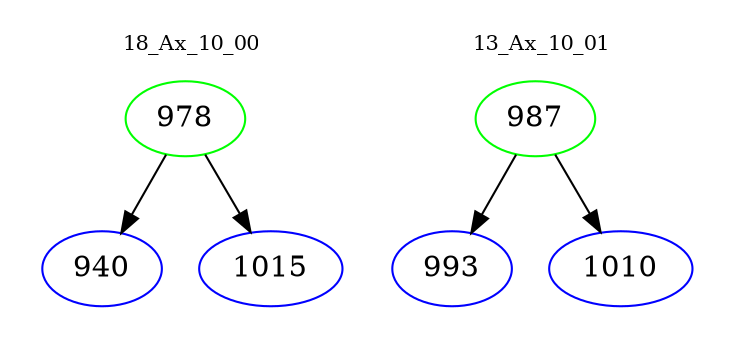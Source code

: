 digraph{
subgraph cluster_0 {
color = white
label = "18_Ax_10_00";
fontsize=10;
T0_978 [label="978", color="green"]
T0_978 -> T0_940 [color="black"]
T0_940 [label="940", color="blue"]
T0_978 -> T0_1015 [color="black"]
T0_1015 [label="1015", color="blue"]
}
subgraph cluster_1 {
color = white
label = "13_Ax_10_01";
fontsize=10;
T1_987 [label="987", color="green"]
T1_987 -> T1_993 [color="black"]
T1_993 [label="993", color="blue"]
T1_987 -> T1_1010 [color="black"]
T1_1010 [label="1010", color="blue"]
}
}

